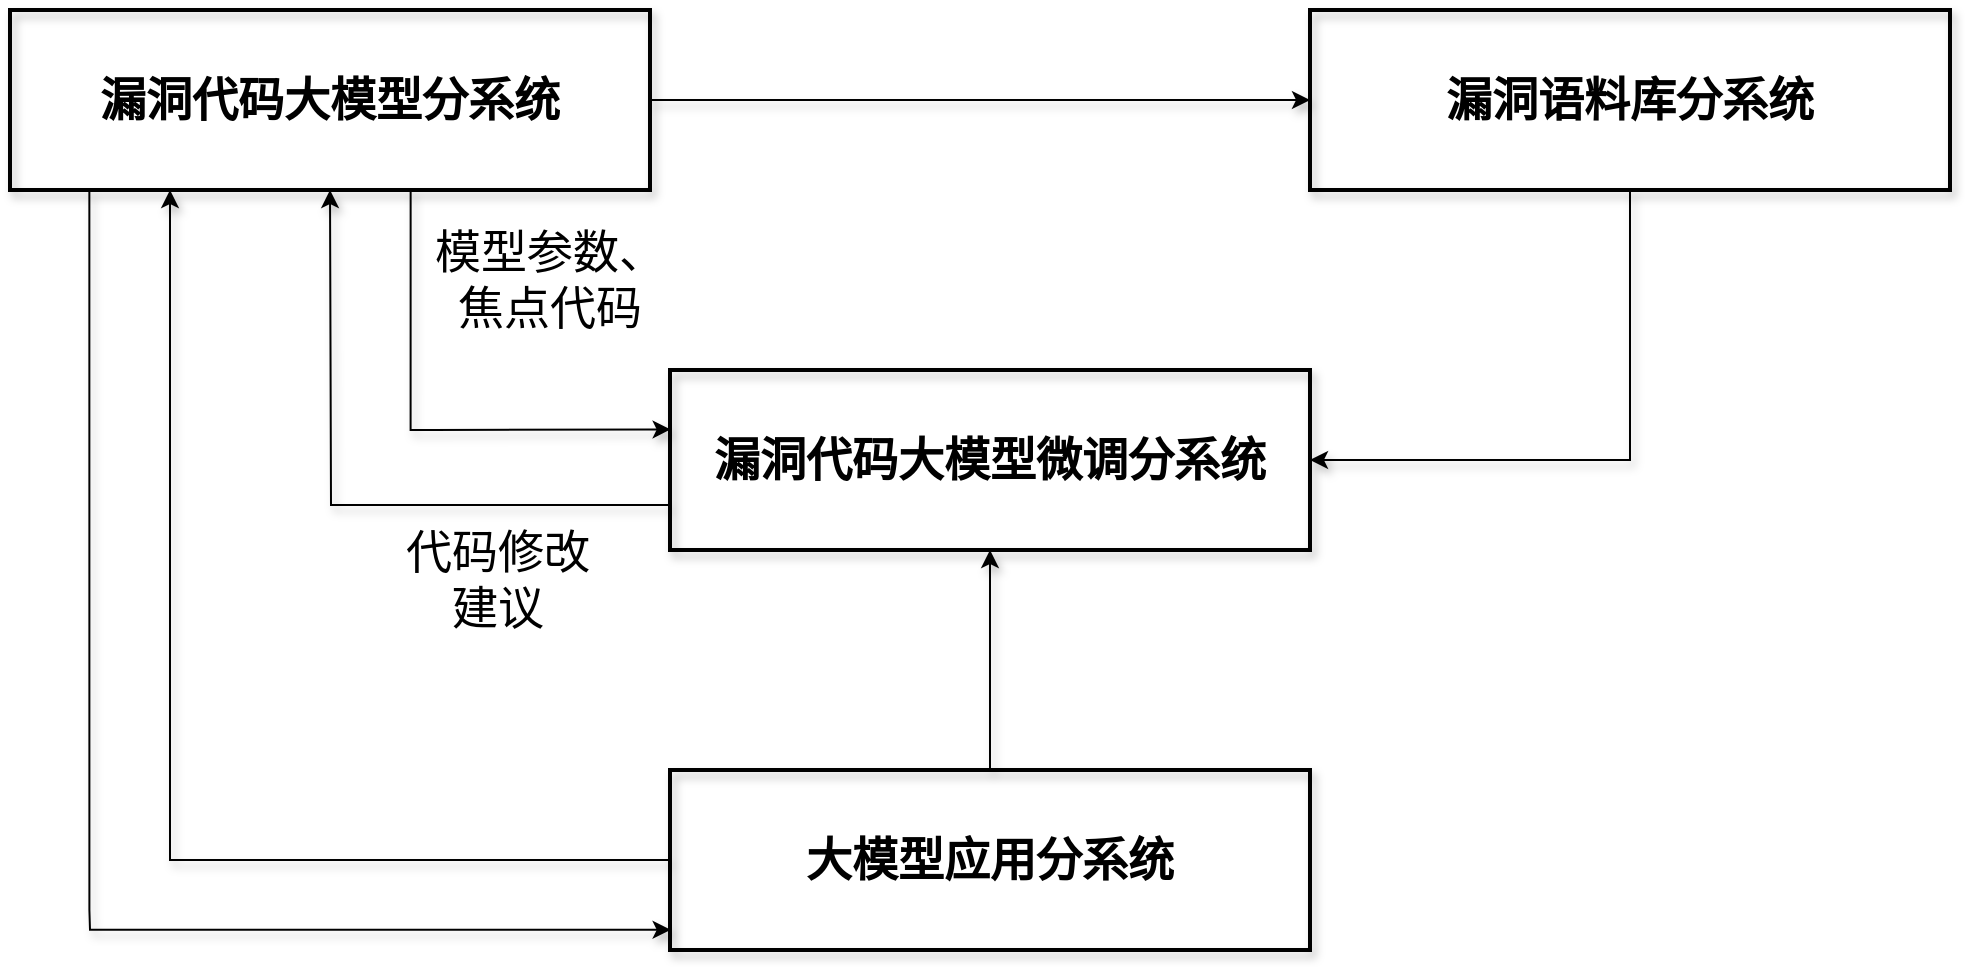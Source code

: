 <mxfile version="24.3.1" type="github">
  <diagram name="第 1 页" id="zFuOqGqEBwxnhchcg1k2">
    <mxGraphModel dx="788" dy="567" grid="1" gridSize="10" guides="1" tooltips="1" connect="1" arrows="1" fold="1" page="1" pageScale="1" pageWidth="827" pageHeight="1169" math="0" shadow="0">
      <root>
        <mxCell id="0" />
        <mxCell id="1" parent="0" />
        <mxCell id="IkZd6Ox4Oat5EpxuOg7n-5" style="edgeStyle=orthogonalEdgeStyle;rounded=0;orthogonalLoop=1;jettySize=auto;html=1;entryX=0;entryY=0.5;entryDx=0;entryDy=0;shadow=1;" edge="1" parent="1" source="IkZd6Ox4Oat5EpxuOg7n-1" target="IkZd6Ox4Oat5EpxuOg7n-3">
          <mxGeometry relative="1" as="geometry" />
        </mxCell>
        <mxCell id="IkZd6Ox4Oat5EpxuOg7n-7" style="edgeStyle=orthogonalEdgeStyle;rounded=0;orthogonalLoop=1;jettySize=auto;html=1;exitX=0.626;exitY=0.997;exitDx=0;exitDy=0;entryX=0.001;entryY=0.33;entryDx=0;entryDy=0;entryPerimeter=0;exitPerimeter=0;shadow=1;" edge="1" parent="1" source="IkZd6Ox4Oat5EpxuOg7n-1" target="IkZd6Ox4Oat5EpxuOg7n-2">
          <mxGeometry relative="1" as="geometry">
            <mxPoint x="410" y="250" as="targetPoint" />
            <Array as="points">
              <mxPoint x="310" y="240" />
              <mxPoint x="320" y="240" />
            </Array>
          </mxGeometry>
        </mxCell>
        <mxCell id="IkZd6Ox4Oat5EpxuOg7n-13" style="edgeStyle=orthogonalEdgeStyle;rounded=0;orthogonalLoop=1;jettySize=auto;html=1;entryX=0.001;entryY=0.888;entryDx=0;entryDy=0;entryPerimeter=0;exitX=0.124;exitY=1.006;exitDx=0;exitDy=0;exitPerimeter=0;shadow=1;" edge="1" parent="1" source="IkZd6Ox4Oat5EpxuOg7n-1" target="IkZd6Ox4Oat5EpxuOg7n-4">
          <mxGeometry relative="1" as="geometry">
            <mxPoint x="158.72" y="110" as="sourcePoint" />
            <mxPoint x="440" y="467.77" as="targetPoint" />
            <Array as="points">
              <mxPoint x="150" y="480" />
              <mxPoint x="150" y="490" />
            </Array>
          </mxGeometry>
        </mxCell>
        <mxCell id="IkZd6Ox4Oat5EpxuOg7n-1" value="漏洞代码大模型分系统" style="rounded=0;whiteSpace=wrap;html=1;strokeWidth=2;gradientColor=default;fillColor=none;shadow=1;fontSize=23;fontFamily=宋体;fontStyle=1" vertex="1" parent="1">
          <mxGeometry x="110" y="30" width="320" height="90" as="geometry" />
        </mxCell>
        <mxCell id="IkZd6Ox4Oat5EpxuOg7n-10" style="edgeStyle=orthogonalEdgeStyle;rounded=0;orthogonalLoop=1;jettySize=auto;html=1;exitX=0;exitY=0.75;exitDx=0;exitDy=0;shadow=1;" edge="1" parent="1" source="IkZd6Ox4Oat5EpxuOg7n-2">
          <mxGeometry relative="1" as="geometry">
            <mxPoint x="270" y="120" as="targetPoint" />
          </mxGeometry>
        </mxCell>
        <mxCell id="IkZd6Ox4Oat5EpxuOg7n-2" value="漏洞代码大模型微调分系统" style="rounded=0;whiteSpace=wrap;html=1;strokeWidth=2;gradientColor=default;fillColor=none;shadow=1;fontSize=23;fontFamily=宋体;fontStyle=1" vertex="1" parent="1">
          <mxGeometry x="440" y="210" width="320" height="90" as="geometry" />
        </mxCell>
        <mxCell id="IkZd6Ox4Oat5EpxuOg7n-6" style="edgeStyle=orthogonalEdgeStyle;rounded=0;orthogonalLoop=1;jettySize=auto;html=1;entryX=1;entryY=0.5;entryDx=0;entryDy=0;shadow=1;" edge="1" parent="1" source="IkZd6Ox4Oat5EpxuOg7n-3" target="IkZd6Ox4Oat5EpxuOg7n-2">
          <mxGeometry relative="1" as="geometry" />
        </mxCell>
        <mxCell id="IkZd6Ox4Oat5EpxuOg7n-3" value="漏洞语料库分系统" style="rounded=0;whiteSpace=wrap;html=1;strokeWidth=2;gradientColor=default;fillColor=none;shadow=1;fontSize=23;fontFamily=宋体;fontStyle=1" vertex="1" parent="1">
          <mxGeometry x="760" y="30" width="320" height="90" as="geometry" />
        </mxCell>
        <mxCell id="IkZd6Ox4Oat5EpxuOg7n-11" style="edgeStyle=orthogonalEdgeStyle;rounded=0;orthogonalLoop=1;jettySize=auto;html=1;entryX=0.5;entryY=1;entryDx=0;entryDy=0;shadow=1;" edge="1" parent="1" source="IkZd6Ox4Oat5EpxuOg7n-4" target="IkZd6Ox4Oat5EpxuOg7n-2">
          <mxGeometry relative="1" as="geometry" />
        </mxCell>
        <mxCell id="IkZd6Ox4Oat5EpxuOg7n-12" style="edgeStyle=orthogonalEdgeStyle;rounded=0;orthogonalLoop=1;jettySize=auto;html=1;entryX=0.25;entryY=1;entryDx=0;entryDy=0;shadow=1;" edge="1" parent="1" source="IkZd6Ox4Oat5EpxuOg7n-4" target="IkZd6Ox4Oat5EpxuOg7n-1">
          <mxGeometry relative="1" as="geometry" />
        </mxCell>
        <mxCell id="IkZd6Ox4Oat5EpxuOg7n-4" value="大模型应用分系统" style="rounded=0;whiteSpace=wrap;html=1;strokeWidth=2;gradientColor=default;fillColor=none;shadow=1;fontSize=23;fontFamily=宋体;fontStyle=1" vertex="1" parent="1">
          <mxGeometry x="440" y="410" width="320" height="90" as="geometry" />
        </mxCell>
        <mxCell id="IkZd6Ox4Oat5EpxuOg7n-14" value="&lt;font style=&quot;font-size: 23px;&quot;&gt;模型参数、焦点代码&lt;/font&gt;" style="text;html=1;align=center;verticalAlign=middle;whiteSpace=wrap;rounded=0;fontFamily=宋体;" vertex="1" parent="1">
          <mxGeometry x="320" y="130" width="120" height="70" as="geometry" />
        </mxCell>
        <mxCell id="IkZd6Ox4Oat5EpxuOg7n-15" value="&lt;span style=&quot;font-size: 23px;&quot;&gt;代码修改&lt;/span&gt;&lt;div&gt;&lt;span style=&quot;font-size: 23px;&quot;&gt;建议&lt;/span&gt;&lt;/div&gt;" style="text;html=1;align=center;verticalAlign=middle;whiteSpace=wrap;rounded=0;fontFamily=宋体;" vertex="1" parent="1">
          <mxGeometry x="294" y="280" width="120" height="70" as="geometry" />
        </mxCell>
      </root>
    </mxGraphModel>
  </diagram>
</mxfile>
